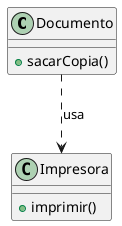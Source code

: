@startuml

class Documento {
  +sacarCopia()
}

' Definición de la clase Impresora
class Impresora {
  +imprimir()
}

Documento ..> Impresora : "usa"

@enduml